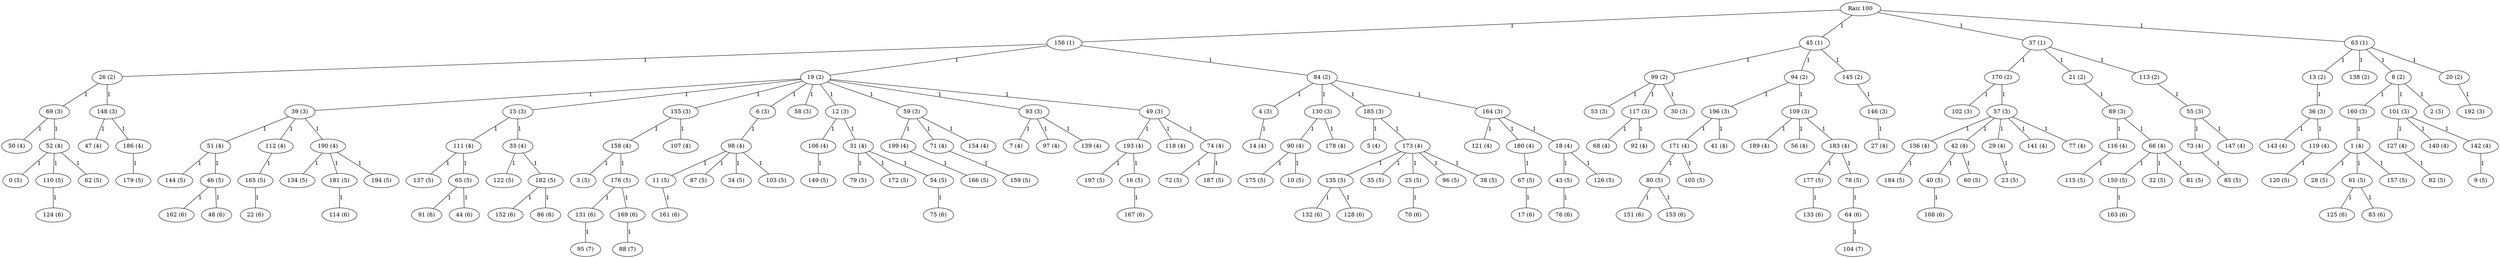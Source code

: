 graph DijkstraErdosRenyi_200_100 {
    "100" [label="Raiz 100"];
    "156 (1)" [label="156 (1)"];
    "45 (1)" [label="45 (1)"];
    "37 (1)" [label="37 (1)"];
    "63 (1)" [label="63 (1)"];
    "26 (2)" [label="26 (2)"];
    "19 (2)" [label="19 (2)"];
    "84 (2)" [label="84 (2)"];
    "99 (2)" [label="99 (2)"];
    "94 (2)" [label="94 (2)"];
    "145 (2)" [label="145 (2)"];
    "170 (2)" [label="170 (2)"];
    "21 (2)" [label="21 (2)"];
    "113 (2)" [label="113 (2)"];
    "13 (2)" [label="13 (2)"];
    "138 (2)" [label="138 (2)"];
    "8 (2)" [label="8 (2)"];
    "20 (2)" [label="20 (2)"];
    "69 (3)" [label="69 (3)"];
    "148 (3)" [label="148 (3)"];
    "39 (3)" [label="39 (3)"];
    "15 (3)" [label="15 (3)"];
    "155 (3)" [label="155 (3)"];
    "6 (3)" [label="6 (3)"];
    "58 (3)" [label="58 (3)"];
    "12 (3)" [label="12 (3)"];
    "59 (3)" [label="59 (3)"];
    "93 (3)" [label="93 (3)"];
    "49 (3)" [label="49 (3)"];
    "4 (3)" [label="4 (3)"];
    "130 (3)" [label="130 (3)"];
    "185 (3)" [label="185 (3)"];
    "164 (3)" [label="164 (3)"];
    "53 (3)" [label="53 (3)"];
    "117 (3)" [label="117 (3)"];
    "30 (3)" [label="30 (3)"];
    "196 (3)" [label="196 (3)"];
    "109 (3)" [label="109 (3)"];
    "146 (3)" [label="146 (3)"];
    "102 (3)" [label="102 (3)"];
    "57 (3)" [label="57 (3)"];
    "89 (3)" [label="89 (3)"];
    "55 (3)" [label="55 (3)"];
    "36 (3)" [label="36 (3)"];
    "160 (3)" [label="160 (3)"];
    "101 (3)" [label="101 (3)"];
    "2 (3)" [label="2 (3)"];
    "192 (3)" [label="192 (3)"];
    "50 (4)" [label="50 (4)"];
    "52 (4)" [label="52 (4)"];
    "47 (4)" [label="47 (4)"];
    "186 (4)" [label="186 (4)"];
    "51 (4)" [label="51 (4)"];
    "112 (4)" [label="112 (4)"];
    "190 (4)" [label="190 (4)"];
    "111 (4)" [label="111 (4)"];
    "33 (4)" [label="33 (4)"];
    "158 (4)" [label="158 (4)"];
    "107 (4)" [label="107 (4)"];
    "98 (4)" [label="98 (4)"];
    "106 (4)" [label="106 (4)"];
    "31 (4)" [label="31 (4)"];
    "199 (4)" [label="199 (4)"];
    "71 (4)" [label="71 (4)"];
    "154 (4)" [label="154 (4)"];
    "7 (4)" [label="7 (4)"];
    "97 (4)" [label="97 (4)"];
    "139 (4)" [label="139 (4)"];
    "193 (4)" [label="193 (4)"];
    "118 (4)" [label="118 (4)"];
    "74 (4)" [label="74 (4)"];
    "14 (4)" [label="14 (4)"];
    "90 (4)" [label="90 (4)"];
    "178 (4)" [label="178 (4)"];
    "5 (4)" [label="5 (4)"];
    "173 (4)" [label="173 (4)"];
    "121 (4)" [label="121 (4)"];
    "180 (4)" [label="180 (4)"];
    "18 (4)" [label="18 (4)"];
    "68 (4)" [label="68 (4)"];
    "92 (4)" [label="92 (4)"];
    "171 (4)" [label="171 (4)"];
    "41 (4)" [label="41 (4)"];
    "189 (4)" [label="189 (4)"];
    "56 (4)" [label="56 (4)"];
    "183 (4)" [label="183 (4)"];
    "27 (4)" [label="27 (4)"];
    "136 (4)" [label="136 (4)"];
    "42 (4)" [label="42 (4)"];
    "29 (4)" [label="29 (4)"];
    "141 (4)" [label="141 (4)"];
    "77 (4)" [label="77 (4)"];
    "116 (4)" [label="116 (4)"];
    "66 (4)" [label="66 (4)"];
    "73 (4)" [label="73 (4)"];
    "147 (4)" [label="147 (4)"];
    "143 (4)" [label="143 (4)"];
    "119 (4)" [label="119 (4)"];
    "1 (4)" [label="1 (4)"];
    "127 (4)" [label="127 (4)"];
    "140 (4)" [label="140 (4)"];
    "142 (4)" [label="142 (4)"];
    "0 (5)" [label="0 (5)"];
    "110 (5)" [label="110 (5)"];
    "62 (5)" [label="62 (5)"];
    "179 (5)" [label="179 (5)"];
    "144 (5)" [label="144 (5)"];
    "46 (5)" [label="46 (5)"];
    "165 (5)" [label="165 (5)"];
    "134 (5)" [label="134 (5)"];
    "181 (5)" [label="181 (5)"];
    "194 (5)" [label="194 (5)"];
    "137 (5)" [label="137 (5)"];
    "65 (5)" [label="65 (5)"];
    "122 (5)" [label="122 (5)"];
    "182 (5)" [label="182 (5)"];
    "3 (5)" [label="3 (5)"];
    "176 (5)" [label="176 (5)"];
    "11 (5)" [label="11 (5)"];
    "87 (5)" [label="87 (5)"];
    "34 (5)" [label="34 (5)"];
    "103 (5)" [label="103 (5)"];
    "149 (5)" [label="149 (5)"];
    "79 (5)" [label="79 (5)"];
    "172 (5)" [label="172 (5)"];
    "54 (5)" [label="54 (5)"];
    "166 (5)" [label="166 (5)"];
    "159 (5)" [label="159 (5)"];
    "197 (5)" [label="197 (5)"];
    "16 (5)" [label="16 (5)"];
    "72 (5)" [label="72 (5)"];
    "187 (5)" [label="187 (5)"];
    "175 (5)" [label="175 (5)"];
    "10 (5)" [label="10 (5)"];
    "135 (5)" [label="135 (5)"];
    "35 (5)" [label="35 (5)"];
    "25 (5)" [label="25 (5)"];
    "96 (5)" [label="96 (5)"];
    "38 (5)" [label="38 (5)"];
    "67 (5)" [label="67 (5)"];
    "43 (5)" [label="43 (5)"];
    "126 (5)" [label="126 (5)"];
    "80 (5)" [label="80 (5)"];
    "105 (5)" [label="105 (5)"];
    "177 (5)" [label="177 (5)"];
    "78 (5)" [label="78 (5)"];
    "184 (5)" [label="184 (5)"];
    "40 (5)" [label="40 (5)"];
    "60 (5)" [label="60 (5)"];
    "23 (5)" [label="23 (5)"];
    "115 (5)" [label="115 (5)"];
    "150 (5)" [label="150 (5)"];
    "32 (5)" [label="32 (5)"];
    "81 (5)" [label="81 (5)"];
    "85 (5)" [label="85 (5)"];
    "120 (5)" [label="120 (5)"];
    "28 (5)" [label="28 (5)"];
    "61 (5)" [label="61 (5)"];
    "157 (5)" [label="157 (5)"];
    "82 (5)" [label="82 (5)"];
    "9 (5)" [label="9 (5)"];
    "124 (6)" [label="124 (6)"];
    "162 (6)" [label="162 (6)"];
    "48 (6)" [label="48 (6)"];
    "22 (6)" [label="22 (6)"];
    "114 (6)" [label="114 (6)"];
    "91 (6)" [label="91 (6)"];
    "44 (6)" [label="44 (6)"];
    "152 (6)" [label="152 (6)"];
    "86 (6)" [label="86 (6)"];
    "131 (6)" [label="131 (6)"];
    "169 (6)" [label="169 (6)"];
    "161 (6)" [label="161 (6)"];
    "75 (6)" [label="75 (6)"];
    "167 (6)" [label="167 (6)"];
    "132 (6)" [label="132 (6)"];
    "128 (6)" [label="128 (6)"];
    "70 (6)" [label="70 (6)"];
    "17 (6)" [label="17 (6)"];
    "76 (6)" [label="76 (6)"];
    "151 (6)" [label="151 (6)"];
    "153 (6)" [label="153 (6)"];
    "133 (6)" [label="133 (6)"];
    "64 (6)" [label="64 (6)"];
    "108 (6)" [label="108 (6)"];
    "163 (6)" [label="163 (6)"];
    "125 (6)" [label="125 (6)"];
    "83 (6)" [label="83 (6)"];
    "95 (7)" [label="95 (7)"];
    "88 (7)" [label="88 (7)"];
    "104 (7)" [label="104 (7)"];
    "100" -- "156 (1)" [label="1"];
    "100" -- "45 (1)" [label="1"];
    "100" -- "37 (1)" [label="1"];
    "100" -- "63 (1)" [label="1"];
    "156 (1)" -- "26 (2)" [label="1"];
    "156 (1)" -- "19 (2)" [label="1"];
    "156 (1)" -- "84 (2)" [label="1"];
    "45 (1)" -- "99 (2)" [label="1"];
    "45 (1)" -- "94 (2)" [label="1"];
    "45 (1)" -- "145 (2)" [label="1"];
    "37 (1)" -- "170 (2)" [label="1"];
    "37 (1)" -- "21 (2)" [label="1"];
    "37 (1)" -- "113 (2)" [label="1"];
    "63 (1)" -- "13 (2)" [label="1"];
    "63 (1)" -- "138 (2)" [label="1"];
    "63 (1)" -- "8 (2)" [label="1"];
    "63 (1)" -- "20 (2)" [label="1"];
    "26 (2)" -- "69 (3)" [label="1"];
    "26 (2)" -- "148 (3)" [label="1"];
    "19 (2)" -- "39 (3)" [label="1"];
    "19 (2)" -- "15 (3)" [label="1"];
    "19 (2)" -- "155 (3)" [label="1"];
    "19 (2)" -- "6 (3)" [label="1"];
    "19 (2)" -- "58 (3)" [label="1"];
    "19 (2)" -- "12 (3)" [label="1"];
    "19 (2)" -- "59 (3)" [label="1"];
    "19 (2)" -- "93 (3)" [label="1"];
    "19 (2)" -- "49 (3)" [label="1"];
    "84 (2)" -- "4 (3)" [label="1"];
    "84 (2)" -- "130 (3)" [label="1"];
    "84 (2)" -- "185 (3)" [label="1"];
    "84 (2)" -- "164 (3)" [label="1"];
    "99 (2)" -- "53 (3)" [label="1"];
    "99 (2)" -- "117 (3)" [label="1"];
    "99 (2)" -- "30 (3)" [label="1"];
    "94 (2)" -- "196 (3)" [label="1"];
    "94 (2)" -- "109 (3)" [label="1"];
    "145 (2)" -- "146 (3)" [label="1"];
    "170 (2)" -- "102 (3)" [label="1"];
    "170 (2)" -- "57 (3)" [label="1"];
    "21 (2)" -- "89 (3)" [label="1"];
    "113 (2)" -- "55 (3)" [label="1"];
    "13 (2)" -- "36 (3)" [label="1"];
    "8 (2)" -- "160 (3)" [label="1"];
    "8 (2)" -- "101 (3)" [label="1"];
    "8 (2)" -- "2 (3)" [label="1"];
    "20 (2)" -- "192 (3)" [label="1"];
    "69 (3)" -- "50 (4)" [label="1"];
    "69 (3)" -- "52 (4)" [label="1"];
    "148 (3)" -- "47 (4)" [label="1"];
    "148 (3)" -- "186 (4)" [label="1"];
    "39 (3)" -- "51 (4)" [label="1"];
    "39 (3)" -- "112 (4)" [label="1"];
    "39 (3)" -- "190 (4)" [label="1"];
    "15 (3)" -- "111 (4)" [label="1"];
    "15 (3)" -- "33 (4)" [label="1"];
    "155 (3)" -- "158 (4)" [label="1"];
    "155 (3)" -- "107 (4)" [label="1"];
    "6 (3)" -- "98 (4)" [label="1"];
    "12 (3)" -- "106 (4)" [label="1"];
    "12 (3)" -- "31 (4)" [label="1"];
    "59 (3)" -- "199 (4)" [label="1"];
    "59 (3)" -- "71 (4)" [label="1"];
    "59 (3)" -- "154 (4)" [label="1"];
    "93 (3)" -- "7 (4)" [label="1"];
    "93 (3)" -- "97 (4)" [label="1"];
    "93 (3)" -- "139 (4)" [label="1"];
    "49 (3)" -- "193 (4)" [label="1"];
    "49 (3)" -- "118 (4)" [label="1"];
    "49 (3)" -- "74 (4)" [label="1"];
    "4 (3)" -- "14 (4)" [label="1"];
    "130 (3)" -- "90 (4)" [label="1"];
    "130 (3)" -- "178 (4)" [label="1"];
    "185 (3)" -- "5 (4)" [label="1"];
    "185 (3)" -- "173 (4)" [label="1"];
    "164 (3)" -- "121 (4)" [label="1"];
    "164 (3)" -- "180 (4)" [label="1"];
    "164 (3)" -- "18 (4)" [label="1"];
    "117 (3)" -- "68 (4)" [label="1"];
    "117 (3)" -- "92 (4)" [label="1"];
    "196 (3)" -- "171 (4)" [label="1"];
    "196 (3)" -- "41 (4)" [label="1"];
    "109 (3)" -- "189 (4)" [label="1"];
    "109 (3)" -- "56 (4)" [label="1"];
    "109 (3)" -- "183 (4)" [label="1"];
    "146 (3)" -- "27 (4)" [label="1"];
    "57 (3)" -- "136 (4)" [label="1"];
    "57 (3)" -- "42 (4)" [label="1"];
    "57 (3)" -- "29 (4)" [label="1"];
    "57 (3)" -- "141 (4)" [label="1"];
    "57 (3)" -- "77 (4)" [label="1"];
    "89 (3)" -- "116 (4)" [label="1"];
    "89 (3)" -- "66 (4)" [label="1"];
    "55 (3)" -- "73 (4)" [label="1"];
    "55 (3)" -- "147 (4)" [label="1"];
    "36 (3)" -- "143 (4)" [label="1"];
    "36 (3)" -- "119 (4)" [label="1"];
    "160 (3)" -- "1 (4)" [label="1"];
    "101 (3)" -- "127 (4)" [label="1"];
    "101 (3)" -- "140 (4)" [label="1"];
    "101 (3)" -- "142 (4)" [label="1"];
    "52 (4)" -- "0 (5)" [label="1"];
    "52 (4)" -- "110 (5)" [label="1"];
    "52 (4)" -- "62 (5)" [label="1"];
    "186 (4)" -- "179 (5)" [label="1"];
    "51 (4)" -- "144 (5)" [label="1"];
    "51 (4)" -- "46 (5)" [label="1"];
    "112 (4)" -- "165 (5)" [label="1"];
    "190 (4)" -- "134 (5)" [label="1"];
    "190 (4)" -- "181 (5)" [label="1"];
    "190 (4)" -- "194 (5)" [label="1"];
    "111 (4)" -- "137 (5)" [label="1"];
    "111 (4)" -- "65 (5)" [label="1"];
    "33 (4)" -- "122 (5)" [label="1"];
    "33 (4)" -- "182 (5)" [label="1"];
    "158 (4)" -- "3 (5)" [label="1"];
    "158 (4)" -- "176 (5)" [label="1"];
    "98 (4)" -- "11 (5)" [label="1"];
    "98 (4)" -- "87 (5)" [label="1"];
    "98 (4)" -- "34 (5)" [label="1"];
    "98 (4)" -- "103 (5)" [label="1"];
    "106 (4)" -- "149 (5)" [label="1"];
    "31 (4)" -- "79 (5)" [label="1"];
    "31 (4)" -- "172 (5)" [label="1"];
    "31 (4)" -- "54 (5)" [label="1"];
    "199 (4)" -- "166 (5)" [label="1"];
    "71 (4)" -- "159 (5)" [label="1"];
    "193 (4)" -- "197 (5)" [label="1"];
    "193 (4)" -- "16 (5)" [label="1"];
    "74 (4)" -- "72 (5)" [label="1"];
    "74 (4)" -- "187 (5)" [label="1"];
    "90 (4)" -- "175 (5)" [label="1"];
    "90 (4)" -- "10 (5)" [label="1"];
    "173 (4)" -- "135 (5)" [label="1"];
    "173 (4)" -- "35 (5)" [label="1"];
    "173 (4)" -- "25 (5)" [label="1"];
    "173 (4)" -- "96 (5)" [label="1"];
    "173 (4)" -- "38 (5)" [label="1"];
    "180 (4)" -- "67 (5)" [label="1"];
    "18 (4)" -- "43 (5)" [label="1"];
    "18 (4)" -- "126 (5)" [label="1"];
    "171 (4)" -- "80 (5)" [label="1"];
    "171 (4)" -- "105 (5)" [label="1"];
    "183 (4)" -- "177 (5)" [label="1"];
    "183 (4)" -- "78 (5)" [label="1"];
    "136 (4)" -- "184 (5)" [label="1"];
    "42 (4)" -- "40 (5)" [label="1"];
    "42 (4)" -- "60 (5)" [label="1"];
    "29 (4)" -- "23 (5)" [label="1"];
    "116 (4)" -- "115 (5)" [label="1"];
    "66 (4)" -- "150 (5)" [label="1"];
    "66 (4)" -- "32 (5)" [label="1"];
    "66 (4)" -- "81 (5)" [label="1"];
    "73 (4)" -- "85 (5)" [label="1"];
    "119 (4)" -- "120 (5)" [label="1"];
    "1 (4)" -- "28 (5)" [label="1"];
    "1 (4)" -- "61 (5)" [label="1"];
    "1 (4)" -- "157 (5)" [label="1"];
    "127 (4)" -- "82 (5)" [label="1"];
    "142 (4)" -- "9 (5)" [label="1"];
    "110 (5)" -- "124 (6)" [label="1"];
    "46 (5)" -- "162 (6)" [label="1"];
    "46 (5)" -- "48 (6)" [label="1"];
    "165 (5)" -- "22 (6)" [label="1"];
    "181 (5)" -- "114 (6)" [label="1"];
    "65 (5)" -- "91 (6)" [label="1"];
    "65 (5)" -- "44 (6)" [label="1"];
    "182 (5)" -- "152 (6)" [label="1"];
    "182 (5)" -- "86 (6)" [label="1"];
    "176 (5)" -- "131 (6)" [label="1"];
    "176 (5)" -- "169 (6)" [label="1"];
    "11 (5)" -- "161 (6)" [label="1"];
    "54 (5)" -- "75 (6)" [label="1"];
    "16 (5)" -- "167 (6)" [label="1"];
    "135 (5)" -- "132 (6)" [label="1"];
    "135 (5)" -- "128 (6)" [label="1"];
    "25 (5)" -- "70 (6)" [label="1"];
    "67 (5)" -- "17 (6)" [label="1"];
    "43 (5)" -- "76 (6)" [label="1"];
    "80 (5)" -- "151 (6)" [label="1"];
    "80 (5)" -- "153 (6)" [label="1"];
    "177 (5)" -- "133 (6)" [label="1"];
    "78 (5)" -- "64 (6)" [label="1"];
    "40 (5)" -- "108 (6)" [label="1"];
    "150 (5)" -- "163 (6)" [label="1"];
    "61 (5)" -- "125 (6)" [label="1"];
    "61 (5)" -- "83 (6)" [label="1"];
    "131 (6)" -- "95 (7)" [label="1"];
    "169 (6)" -- "88 (7)" [label="1"];
    "64 (6)" -- "104 (7)" [label="1"];
}
